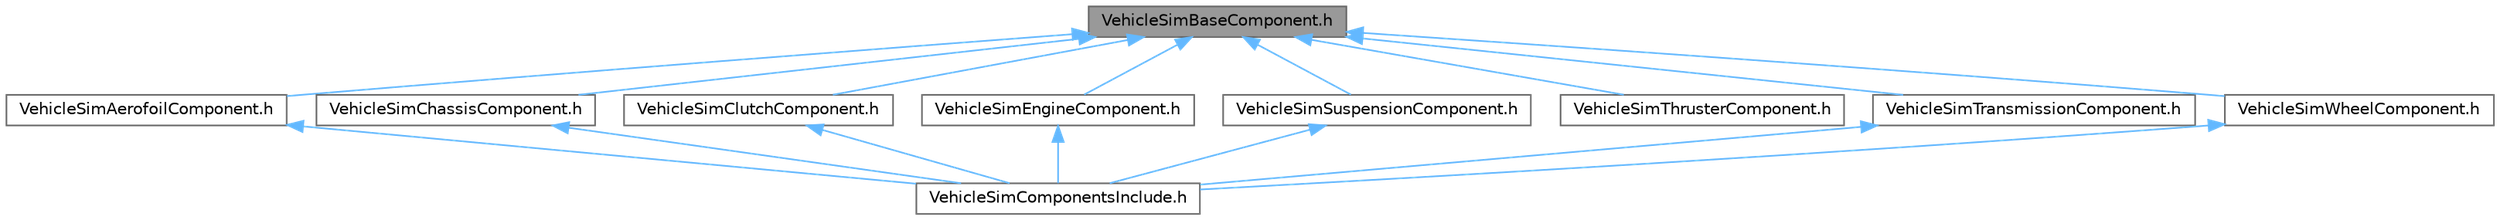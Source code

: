 digraph "VehicleSimBaseComponent.h"
{
 // INTERACTIVE_SVG=YES
 // LATEX_PDF_SIZE
  bgcolor="transparent";
  edge [fontname=Helvetica,fontsize=10,labelfontname=Helvetica,labelfontsize=10];
  node [fontname=Helvetica,fontsize=10,shape=box,height=0.2,width=0.4];
  Node1 [id="Node000001",label="VehicleSimBaseComponent.h",height=0.2,width=0.4,color="gray40", fillcolor="grey60", style="filled", fontcolor="black",tooltip=" "];
  Node1 -> Node2 [id="edge1_Node000001_Node000002",dir="back",color="steelblue1",style="solid",tooltip=" "];
  Node2 [id="Node000002",label="VehicleSimAerofoilComponent.h",height=0.2,width=0.4,color="grey40", fillcolor="white", style="filled",URL="$d9/d69/VehicleSimAerofoilComponent_8h.html",tooltip=" "];
  Node2 -> Node3 [id="edge2_Node000002_Node000003",dir="back",color="steelblue1",style="solid",tooltip=" "];
  Node3 [id="Node000003",label="VehicleSimComponentsInclude.h",height=0.2,width=0.4,color="grey40", fillcolor="white", style="filled",URL="$df/d3b/VehicleSimComponentsInclude_8h.html",tooltip=" "];
  Node1 -> Node4 [id="edge3_Node000001_Node000004",dir="back",color="steelblue1",style="solid",tooltip=" "];
  Node4 [id="Node000004",label="VehicleSimChassisComponent.h",height=0.2,width=0.4,color="grey40", fillcolor="white", style="filled",URL="$d1/d46/VehicleSimChassisComponent_8h.html",tooltip=" "];
  Node4 -> Node3 [id="edge4_Node000004_Node000003",dir="back",color="steelblue1",style="solid",tooltip=" "];
  Node1 -> Node5 [id="edge5_Node000001_Node000005",dir="back",color="steelblue1",style="solid",tooltip=" "];
  Node5 [id="Node000005",label="VehicleSimClutchComponent.h",height=0.2,width=0.4,color="grey40", fillcolor="white", style="filled",URL="$da/d66/VehicleSimClutchComponent_8h.html",tooltip=" "];
  Node5 -> Node3 [id="edge6_Node000005_Node000003",dir="back",color="steelblue1",style="solid",tooltip=" "];
  Node1 -> Node6 [id="edge7_Node000001_Node000006",dir="back",color="steelblue1",style="solid",tooltip=" "];
  Node6 [id="Node000006",label="VehicleSimEngineComponent.h",height=0.2,width=0.4,color="grey40", fillcolor="white", style="filled",URL="$de/d60/VehicleSimEngineComponent_8h.html",tooltip=" "];
  Node6 -> Node3 [id="edge8_Node000006_Node000003",dir="back",color="steelblue1",style="solid",tooltip=" "];
  Node1 -> Node7 [id="edge9_Node000001_Node000007",dir="back",color="steelblue1",style="solid",tooltip=" "];
  Node7 [id="Node000007",label="VehicleSimSuspensionComponent.h",height=0.2,width=0.4,color="grey40", fillcolor="white", style="filled",URL="$d8/d4a/VehicleSimSuspensionComponent_8h.html",tooltip=" "];
  Node7 -> Node3 [id="edge10_Node000007_Node000003",dir="back",color="steelblue1",style="solid",tooltip=" "];
  Node1 -> Node8 [id="edge11_Node000001_Node000008",dir="back",color="steelblue1",style="solid",tooltip=" "];
  Node8 [id="Node000008",label="VehicleSimThrusterComponent.h",height=0.2,width=0.4,color="grey40", fillcolor="white", style="filled",URL="$db/df8/VehicleSimThrusterComponent_8h.html",tooltip=" "];
  Node1 -> Node9 [id="edge12_Node000001_Node000009",dir="back",color="steelblue1",style="solid",tooltip=" "];
  Node9 [id="Node000009",label="VehicleSimTransmissionComponent.h",height=0.2,width=0.4,color="grey40", fillcolor="white", style="filled",URL="$d4/d85/VehicleSimTransmissionComponent_8h.html",tooltip=" "];
  Node9 -> Node3 [id="edge13_Node000009_Node000003",dir="back",color="steelblue1",style="solid",tooltip=" "];
  Node1 -> Node10 [id="edge14_Node000001_Node000010",dir="back",color="steelblue1",style="solid",tooltip=" "];
  Node10 [id="Node000010",label="VehicleSimWheelComponent.h",height=0.2,width=0.4,color="grey40", fillcolor="white", style="filled",URL="$dc/d42/VehicleSimWheelComponent_8h.html",tooltip=" "];
  Node10 -> Node3 [id="edge15_Node000010_Node000003",dir="back",color="steelblue1",style="solid",tooltip=" "];
}
